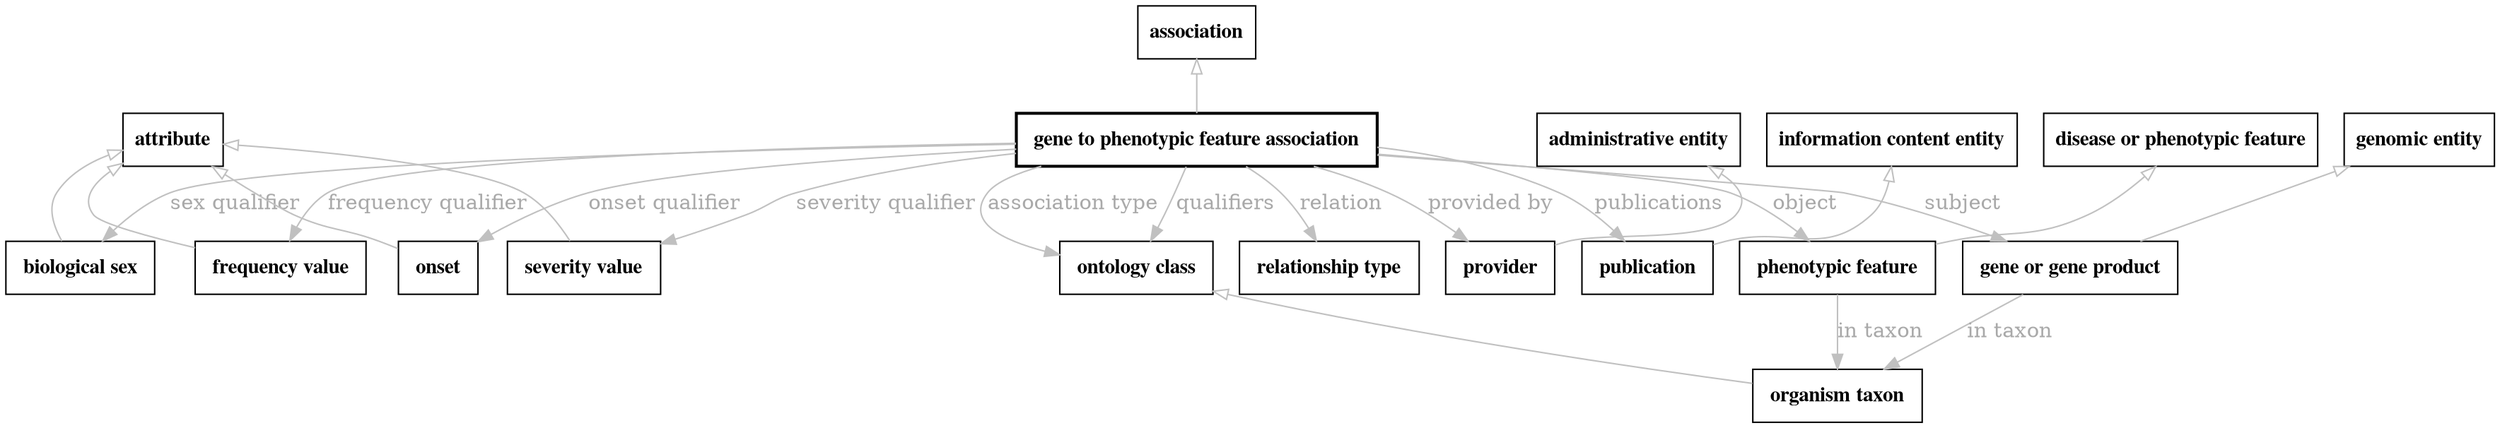// biolink model
digraph {
	graph [fontsize=32 penwidth=5]
	node [color=black fontname="times bold" shape=rectangle]
	edge [color=gray fontcolor=darkgray]
	"gene to phenotypic feature association" [label=" gene to phenotypic feature association " style=bold]
	association -> "gene to phenotypic feature association" [label="" arrowtail=onormal dir=back]
	"gene to phenotypic feature association" -> "biological sex" [label="sex qualifier"]
	"biological sex" [label=" biological sex " style=solid]
	attribute -> "biological sex" [label="" arrowtail=onormal dir=back]
	"gene to phenotypic feature association" -> onset [label="onset qualifier"]
	onset [label=" onset " style=solid]
	attribute -> onset [label="" arrowtail=onormal dir=back]
	"gene to phenotypic feature association" -> "severity value" [label="severity qualifier"]
	"severity value" [label=" severity value " style=solid]
	attribute -> "severity value" [label="" arrowtail=onormal dir=back]
	"gene to phenotypic feature association" -> "frequency value" [label="frequency qualifier"]
	"frequency value" [label=" frequency value " style=solid]
	attribute -> "frequency value" [label="" arrowtail=onormal dir=back]
	"gene to phenotypic feature association" -> provider [label="provided by"]
	provider [label=" provider " style=solid]
	"administrative entity" -> provider [label="" arrowtail=onormal dir=back]
	"gene to phenotypic feature association" -> publication [label=publications]
	publication [label=" publication " style=solid]
	"information content entity" -> publication [label="" arrowtail=onormal dir=back]
	"gene to phenotypic feature association" -> "ontology class" [label=qualifiers]
	"ontology class" [label=" ontology class " style=solid]
	"gene to phenotypic feature association" -> "phenotypic feature" [label=object]
	"phenotypic feature" [label=" phenotypic feature " style=solid]
	"disease or phenotypic feature" -> "phenotypic feature" [label="" arrowtail=onormal dir=back]
	"phenotypic feature" -> "organism taxon" [label="in taxon"]
	"organism taxon" [label=" organism taxon " style=solid]
	"ontology class" -> "organism taxon" [label="" arrowtail=onormal dir=back]
	"gene to phenotypic feature association" -> "relationship type" [label=relation]
	"relationship type" [label=" relationship type " style=solid]
	"gene to phenotypic feature association" -> "gene or gene product" [label=subject]
	"gene or gene product" [label=" gene or gene product " style=solid]
	"genomic entity" -> "gene or gene product" [label="" arrowtail=onormal dir=back]
	"gene or gene product" -> "organism taxon" [label="in taxon"]
	"gene to phenotypic feature association" -> "ontology class" [label="association type"]
}
